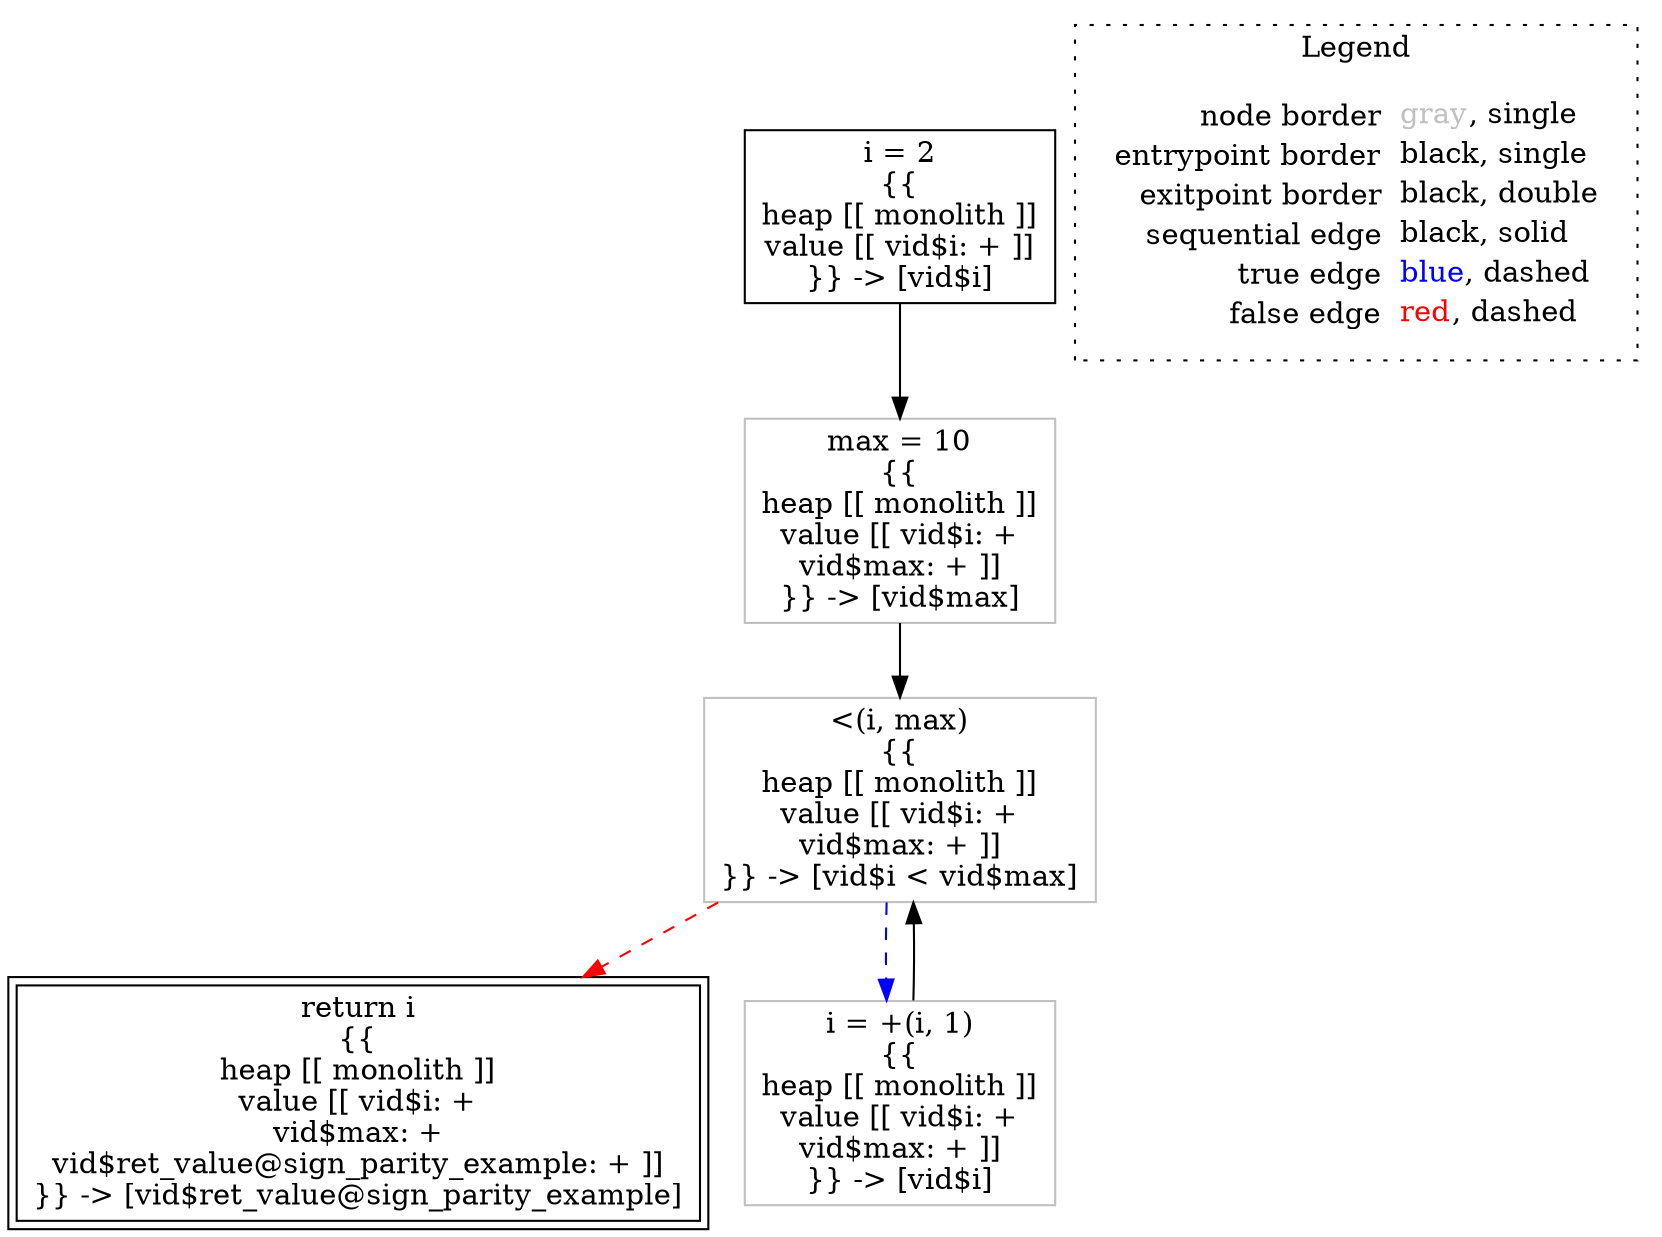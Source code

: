 digraph {
	"node0" [shape="rect",color="black",label=<i = 2<BR/>{{<BR/>heap [[ monolith ]]<BR/>value [[ vid$i: + ]]<BR/>}} -&gt; [vid$i]>];
	"node1" [shape="rect",color="black",peripheries="2",label=<return i<BR/>{{<BR/>heap [[ monolith ]]<BR/>value [[ vid$i: +<BR/>vid$max: +<BR/>vid$ret_value@sign_parity_example: + ]]<BR/>}} -&gt; [vid$ret_value@sign_parity_example]>];
	"node2" [shape="rect",color="gray",label=<&lt;(i, max)<BR/>{{<BR/>heap [[ monolith ]]<BR/>value [[ vid$i: +<BR/>vid$max: + ]]<BR/>}} -&gt; [vid$i &lt; vid$max]>];
	"node3" [shape="rect",color="gray",label=<max = 10<BR/>{{<BR/>heap [[ monolith ]]<BR/>value [[ vid$i: +<BR/>vid$max: + ]]<BR/>}} -&gt; [vid$max]>];
	"node4" [shape="rect",color="gray",label=<i = +(i, 1)<BR/>{{<BR/>heap [[ monolith ]]<BR/>value [[ vid$i: +<BR/>vid$max: + ]]<BR/>}} -&gt; [vid$i]>];
	"node0" -> "node3" [color="black"];
	"node2" -> "node1" [color="red",style="dashed"];
	"node2" -> "node4" [color="blue",style="dashed"];
	"node3" -> "node2" [color="black"];
	"node4" -> "node2" [color="black"];
subgraph cluster_legend {
	label="Legend";
	style=dotted;
	node [shape=plaintext];
	"legend" [label=<<table border="0" cellpadding="2" cellspacing="0" cellborder="0"><tr><td align="right">node border&nbsp;</td><td align="left"><font color="gray">gray</font>, single</td></tr><tr><td align="right">entrypoint border&nbsp;</td><td align="left"><font color="black">black</font>, single</td></tr><tr><td align="right">exitpoint border&nbsp;</td><td align="left"><font color="black">black</font>, double</td></tr><tr><td align="right">sequential edge&nbsp;</td><td align="left"><font color="black">black</font>, solid</td></tr><tr><td align="right">true edge&nbsp;</td><td align="left"><font color="blue">blue</font>, dashed</td></tr><tr><td align="right">false edge&nbsp;</td><td align="left"><font color="red">red</font>, dashed</td></tr></table>>];
}

}
